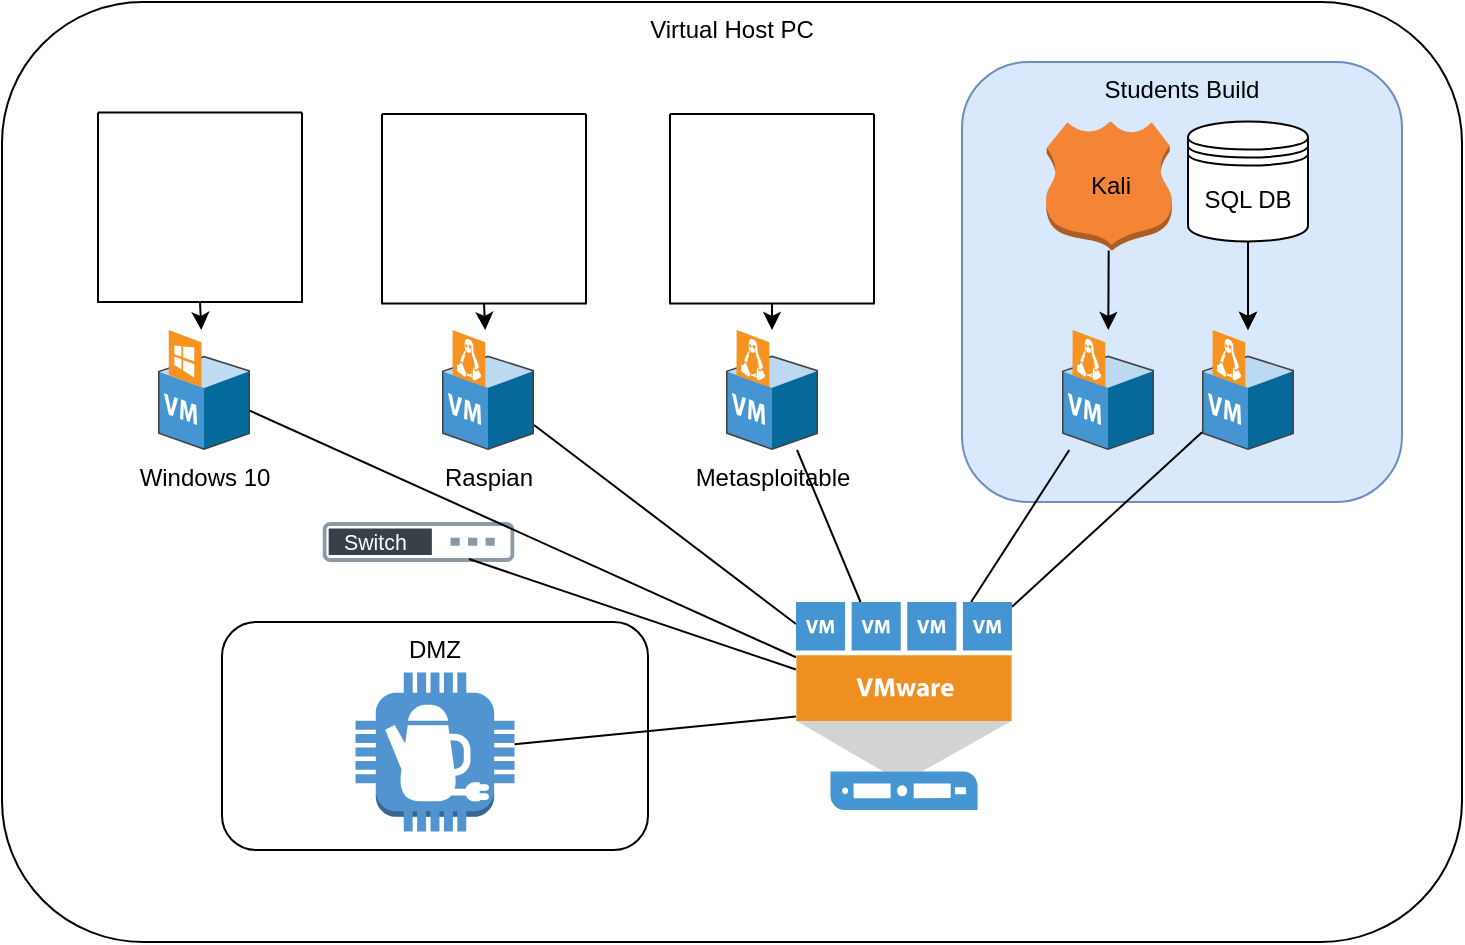 <mxfile version="24.4.3" type="github">
  <diagram id="l8hXMBHkgcEJcSW0mbfh" name="Page-1">
    <mxGraphModel dx="1395" dy="571" grid="1" gridSize="10" guides="1" tooltips="1" connect="1" arrows="1" fold="1" page="1" pageScale="1" pageWidth="1169" pageHeight="827" math="0" shadow="0">
      <root>
        <mxCell id="0" />
        <mxCell id="1" parent="0" />
        <mxCell id="lg6u2N_QulWBPJrrKfVZ-14" value="Virtual Host PC" style="rounded=1;whiteSpace=wrap;html=1;verticalAlign=top;" vertex="1" parent="1">
          <mxGeometry x="80" y="310" width="730" height="470" as="geometry" />
        </mxCell>
        <mxCell id="lg6u2N_QulWBPJrrKfVZ-9" value="Students Build" style="rounded=1;whiteSpace=wrap;html=1;verticalAlign=top;fillColor=#dae8fc;strokeColor=#6c8ebf;" vertex="1" parent="1">
          <mxGeometry x="560" y="340" width="220" height="220" as="geometry" />
        </mxCell>
        <mxCell id="lg6u2N_QulWBPJrrKfVZ-5" value="" style="shadow=0;dashed=0;html=1;labelPosition=center;verticalLabelPosition=bottom;verticalAlign=top;align=center;outlineConnect=0;shape=mxgraph.veeam.3d.vm_linux;" vertex="1" parent="1">
          <mxGeometry x="680" y="474" width="46" height="60" as="geometry" />
        </mxCell>
        <mxCell id="lg6u2N_QulWBPJrrKfVZ-6" value="" style="shadow=0;dashed=0;html=1;labelPosition=center;verticalLabelPosition=bottom;verticalAlign=top;align=center;outlineConnect=0;shape=mxgraph.veeam.3d.vm_linux;" vertex="1" parent="1">
          <mxGeometry x="610" y="474" width="46" height="60" as="geometry" />
        </mxCell>
        <mxCell id="lg6u2N_QulWBPJrrKfVZ-8" value="Kali" style="outlineConnect=0;dashed=0;verticalLabelPosition=middle;verticalAlign=middle;align=center;html=1;shape=mxgraph.aws3.hosted_zone;fillColor=#F58536;gradientColor=none;labelPosition=center;" vertex="1" parent="1">
          <mxGeometry x="602" y="369.75" width="63" height="64.5" as="geometry" />
        </mxCell>
        <mxCell id="lg6u2N_QulWBPJrrKfVZ-15" value="Metasploitable" style="shadow=0;dashed=0;html=1;labelPosition=center;verticalLabelPosition=bottom;verticalAlign=top;align=center;outlineConnect=0;shape=mxgraph.veeam.3d.vm_linux;" vertex="1" parent="1">
          <mxGeometry x="442" y="474" width="46" height="60" as="geometry" />
        </mxCell>
        <mxCell id="lg6u2N_QulWBPJrrKfVZ-16" value="" style="image;aspect=fixed;perimeter=ellipsePerimeter;html=1;align=center;fontSize=12;verticalAlign=top;fontColor=#364149;shadow=0;dashed=0;image=img/lib/cumulus/switch.svg;" vertex="1" parent="1">
          <mxGeometry x="240.25" y="570" width="96" height="20" as="geometry" />
        </mxCell>
        <mxCell id="lg6u2N_QulWBPJrrKfVZ-24" value="" style="endArrow=none;html=1;rounded=0;" edge="1" parent="1" source="lg6u2N_QulWBPJrrKfVZ-4" target="lg6u2N_QulWBPJrrKfVZ-6">
          <mxGeometry width="50" height="50" relative="1" as="geometry">
            <mxPoint x="670" y="530" as="sourcePoint" />
            <mxPoint x="720" y="480" as="targetPoint" />
          </mxGeometry>
        </mxCell>
        <mxCell id="lg6u2N_QulWBPJrrKfVZ-25" value="" style="endArrow=none;html=1;rounded=0;" edge="1" parent="1" source="lg6u2N_QulWBPJrrKfVZ-4" target="lg6u2N_QulWBPJrrKfVZ-5">
          <mxGeometry width="50" height="50" relative="1" as="geometry">
            <mxPoint x="670" y="530" as="sourcePoint" />
            <mxPoint x="720" y="480" as="targetPoint" />
          </mxGeometry>
        </mxCell>
        <mxCell id="lg6u2N_QulWBPJrrKfVZ-26" value="" style="endArrow=classic;html=1;rounded=0;" edge="1" parent="1" source="lg6u2N_QulWBPJrrKfVZ-8" target="lg6u2N_QulWBPJrrKfVZ-6">
          <mxGeometry width="50" height="50" relative="1" as="geometry">
            <mxPoint x="670" y="530" as="sourcePoint" />
            <mxPoint x="720" y="480" as="targetPoint" />
          </mxGeometry>
        </mxCell>
        <mxCell id="lg6u2N_QulWBPJrrKfVZ-27" value="" style="endArrow=classic;html=1;rounded=0;" edge="1" parent="1" target="lg6u2N_QulWBPJrrKfVZ-5">
          <mxGeometry width="50" height="50" relative="1" as="geometry">
            <mxPoint x="703" y="431.25" as="sourcePoint" />
            <mxPoint x="720" y="480" as="targetPoint" />
          </mxGeometry>
        </mxCell>
        <mxCell id="lg6u2N_QulWBPJrrKfVZ-28" value="" style="endArrow=none;html=1;rounded=0;" edge="1" parent="1" source="lg6u2N_QulWBPJrrKfVZ-15" target="lg6u2N_QulWBPJrrKfVZ-4">
          <mxGeometry width="50" height="50" relative="1" as="geometry">
            <mxPoint x="670" y="530" as="sourcePoint" />
            <mxPoint x="720" y="480" as="targetPoint" />
          </mxGeometry>
        </mxCell>
        <mxCell id="lg6u2N_QulWBPJrrKfVZ-30" value="Windows 10" style="shadow=0;dashed=0;html=1;labelPosition=center;verticalLabelPosition=bottom;verticalAlign=top;align=center;outlineConnect=0;shape=mxgraph.veeam.3d.vm_windows;" vertex="1" parent="1">
          <mxGeometry x="158" y="474" width="46" height="60" as="geometry" />
        </mxCell>
        <mxCell id="lg6u2N_QulWBPJrrKfVZ-31" value="" style="endArrow=none;html=1;rounded=0;" edge="1" parent="1" source="lg6u2N_QulWBPJrrKfVZ-4" target="lg6u2N_QulWBPJrrKfVZ-30">
          <mxGeometry width="50" height="50" relative="1" as="geometry">
            <mxPoint x="670" y="530" as="sourcePoint" />
            <mxPoint x="720" y="480" as="targetPoint" />
          </mxGeometry>
        </mxCell>
        <mxCell id="lg6u2N_QulWBPJrrKfVZ-34" value="" style="endArrow=none;html=1;rounded=0;" edge="1" parent="1" source="lg6u2N_QulWBPJrrKfVZ-4" target="lg6u2N_QulWBPJrrKfVZ-35">
          <mxGeometry width="50" height="50" relative="1" as="geometry">
            <mxPoint x="670" y="530" as="sourcePoint" />
            <mxPoint x="720" y="480" as="targetPoint" />
          </mxGeometry>
        </mxCell>
        <mxCell id="lg6u2N_QulWBPJrrKfVZ-35" value="Raspian" style="shadow=0;dashed=0;html=1;labelPosition=center;verticalLabelPosition=bottom;verticalAlign=top;align=center;outlineConnect=0;shape=mxgraph.veeam.3d.vm_linux;" vertex="1" parent="1">
          <mxGeometry x="300" y="474" width="46" height="60" as="geometry" />
        </mxCell>
        <mxCell id="lg6u2N_QulWBPJrrKfVZ-36" value="" style="endArrow=classic;html=1;rounded=0;exitX=0.5;exitY=1;exitDx=0;exitDy=0;" edge="1" parent="1" source="lg6u2N_QulWBPJrrKfVZ-43" target="lg6u2N_QulWBPJrrKfVZ-35">
          <mxGeometry width="50" height="50" relative="1" as="geometry">
            <mxPoint x="323" y="462" as="sourcePoint" />
            <mxPoint x="397" y="384.25" as="targetPoint" />
          </mxGeometry>
        </mxCell>
        <mxCell id="lg6u2N_QulWBPJrrKfVZ-38" value="" style="endArrow=classic;html=1;rounded=0;exitX=0.5;exitY=1;exitDx=0;exitDy=0;" edge="1" parent="1" source="lg6u2N_QulWBPJrrKfVZ-42" target="lg6u2N_QulWBPJrrKfVZ-30">
          <mxGeometry width="50" height="50" relative="1" as="geometry">
            <mxPoint x="181.309" y="458.8" as="sourcePoint" />
            <mxPoint x="720" y="480" as="targetPoint" />
          </mxGeometry>
        </mxCell>
        <mxCell id="lg6u2N_QulWBPJrrKfVZ-40" value="" style="endArrow=classic;html=1;rounded=0;exitX=0.5;exitY=1;exitDx=0;exitDy=0;" edge="1" parent="1" source="lg6u2N_QulWBPJrrKfVZ-44" target="lg6u2N_QulWBPJrrKfVZ-15">
          <mxGeometry width="50" height="50" relative="1" as="geometry">
            <mxPoint x="464.527" y="461.8" as="sourcePoint" />
            <mxPoint x="720" y="480" as="targetPoint" />
          </mxGeometry>
        </mxCell>
        <mxCell id="lg6u2N_QulWBPJrrKfVZ-42" value="" style="swimlane;startSize=0;" vertex="1" parent="1">
          <mxGeometry x="128" y="365.25" width="102" height="94.75" as="geometry" />
        </mxCell>
        <mxCell id="lg6u2N_QulWBPJrrKfVZ-43" value="" style="swimlane;startSize=0;" vertex="1" parent="1">
          <mxGeometry x="270" y="366" width="102" height="94.75" as="geometry" />
        </mxCell>
        <mxCell id="lg6u2N_QulWBPJrrKfVZ-45" value="" style="endArrow=none;html=1;rounded=0;" edge="1" parent="1" source="lg6u2N_QulWBPJrrKfVZ-16" target="lg6u2N_QulWBPJrrKfVZ-4">
          <mxGeometry width="50" height="50" relative="1" as="geometry">
            <mxPoint x="670" y="530" as="sourcePoint" />
            <mxPoint x="720" y="480" as="targetPoint" />
          </mxGeometry>
        </mxCell>
        <mxCell id="lg6u2N_QulWBPJrrKfVZ-44" value="" style="swimlane;startSize=0;" vertex="1" parent="1">
          <mxGeometry x="414" y="366" width="102" height="94.75" as="geometry" />
        </mxCell>
        <mxCell id="lg6u2N_QulWBPJrrKfVZ-46" value="DMZ" style="rounded=1;whiteSpace=wrap;html=1;verticalAlign=top;fillColor=none;" vertex="1" parent="1">
          <mxGeometry x="190" y="620" width="213" height="114" as="geometry" />
        </mxCell>
        <mxCell id="lg6u2N_QulWBPJrrKfVZ-47" value="" style="endArrow=none;html=1;rounded=0;" edge="1" parent="1" source="lg6u2N_QulWBPJrrKfVZ-4" target="lg6u2N_QulWBPJrrKfVZ-18">
          <mxGeometry width="50" height="50" relative="1" as="geometry">
            <mxPoint x="616" y="684" as="sourcePoint" />
            <mxPoint x="426" y="693" as="targetPoint" />
          </mxGeometry>
        </mxCell>
        <mxCell id="lg6u2N_QulWBPJrrKfVZ-18" value="" style="outlineConnect=0;dashed=0;verticalLabelPosition=bottom;verticalAlign=top;align=center;html=1;shape=mxgraph.aws3.coffee_pot;fillColor=#5294CF;gradientColor=none;" vertex="1" parent="1">
          <mxGeometry x="256.75" y="645.25" width="79.5" height="79.5" as="geometry" />
        </mxCell>
        <mxCell id="lg6u2N_QulWBPJrrKfVZ-4" value="" style="pointerEvents=1;shadow=0;dashed=0;html=1;strokeColor=none;fillColor=#4495D1;labelPosition=center;verticalLabelPosition=bottom;verticalAlign=top;align=center;outlineConnect=0;shape=mxgraph.veeam.vmware_host;" vertex="1" parent="1">
          <mxGeometry x="477" y="610" width="108" height="104" as="geometry" />
        </mxCell>
        <mxCell id="lg6u2N_QulWBPJrrKfVZ-49" value="" style="edgeStyle=orthogonalEdgeStyle;rounded=0;orthogonalLoop=1;jettySize=auto;html=1;" edge="1" parent="1" source="lg6u2N_QulWBPJrrKfVZ-48" target="lg6u2N_QulWBPJrrKfVZ-5">
          <mxGeometry relative="1" as="geometry">
            <Array as="points" />
          </mxGeometry>
        </mxCell>
        <mxCell id="lg6u2N_QulWBPJrrKfVZ-48" value="SQL DB" style="shape=datastore;whiteSpace=wrap;html=1;" vertex="1" parent="1">
          <mxGeometry x="673" y="369.75" width="60" height="60" as="geometry" />
        </mxCell>
      </root>
    </mxGraphModel>
  </diagram>
</mxfile>
